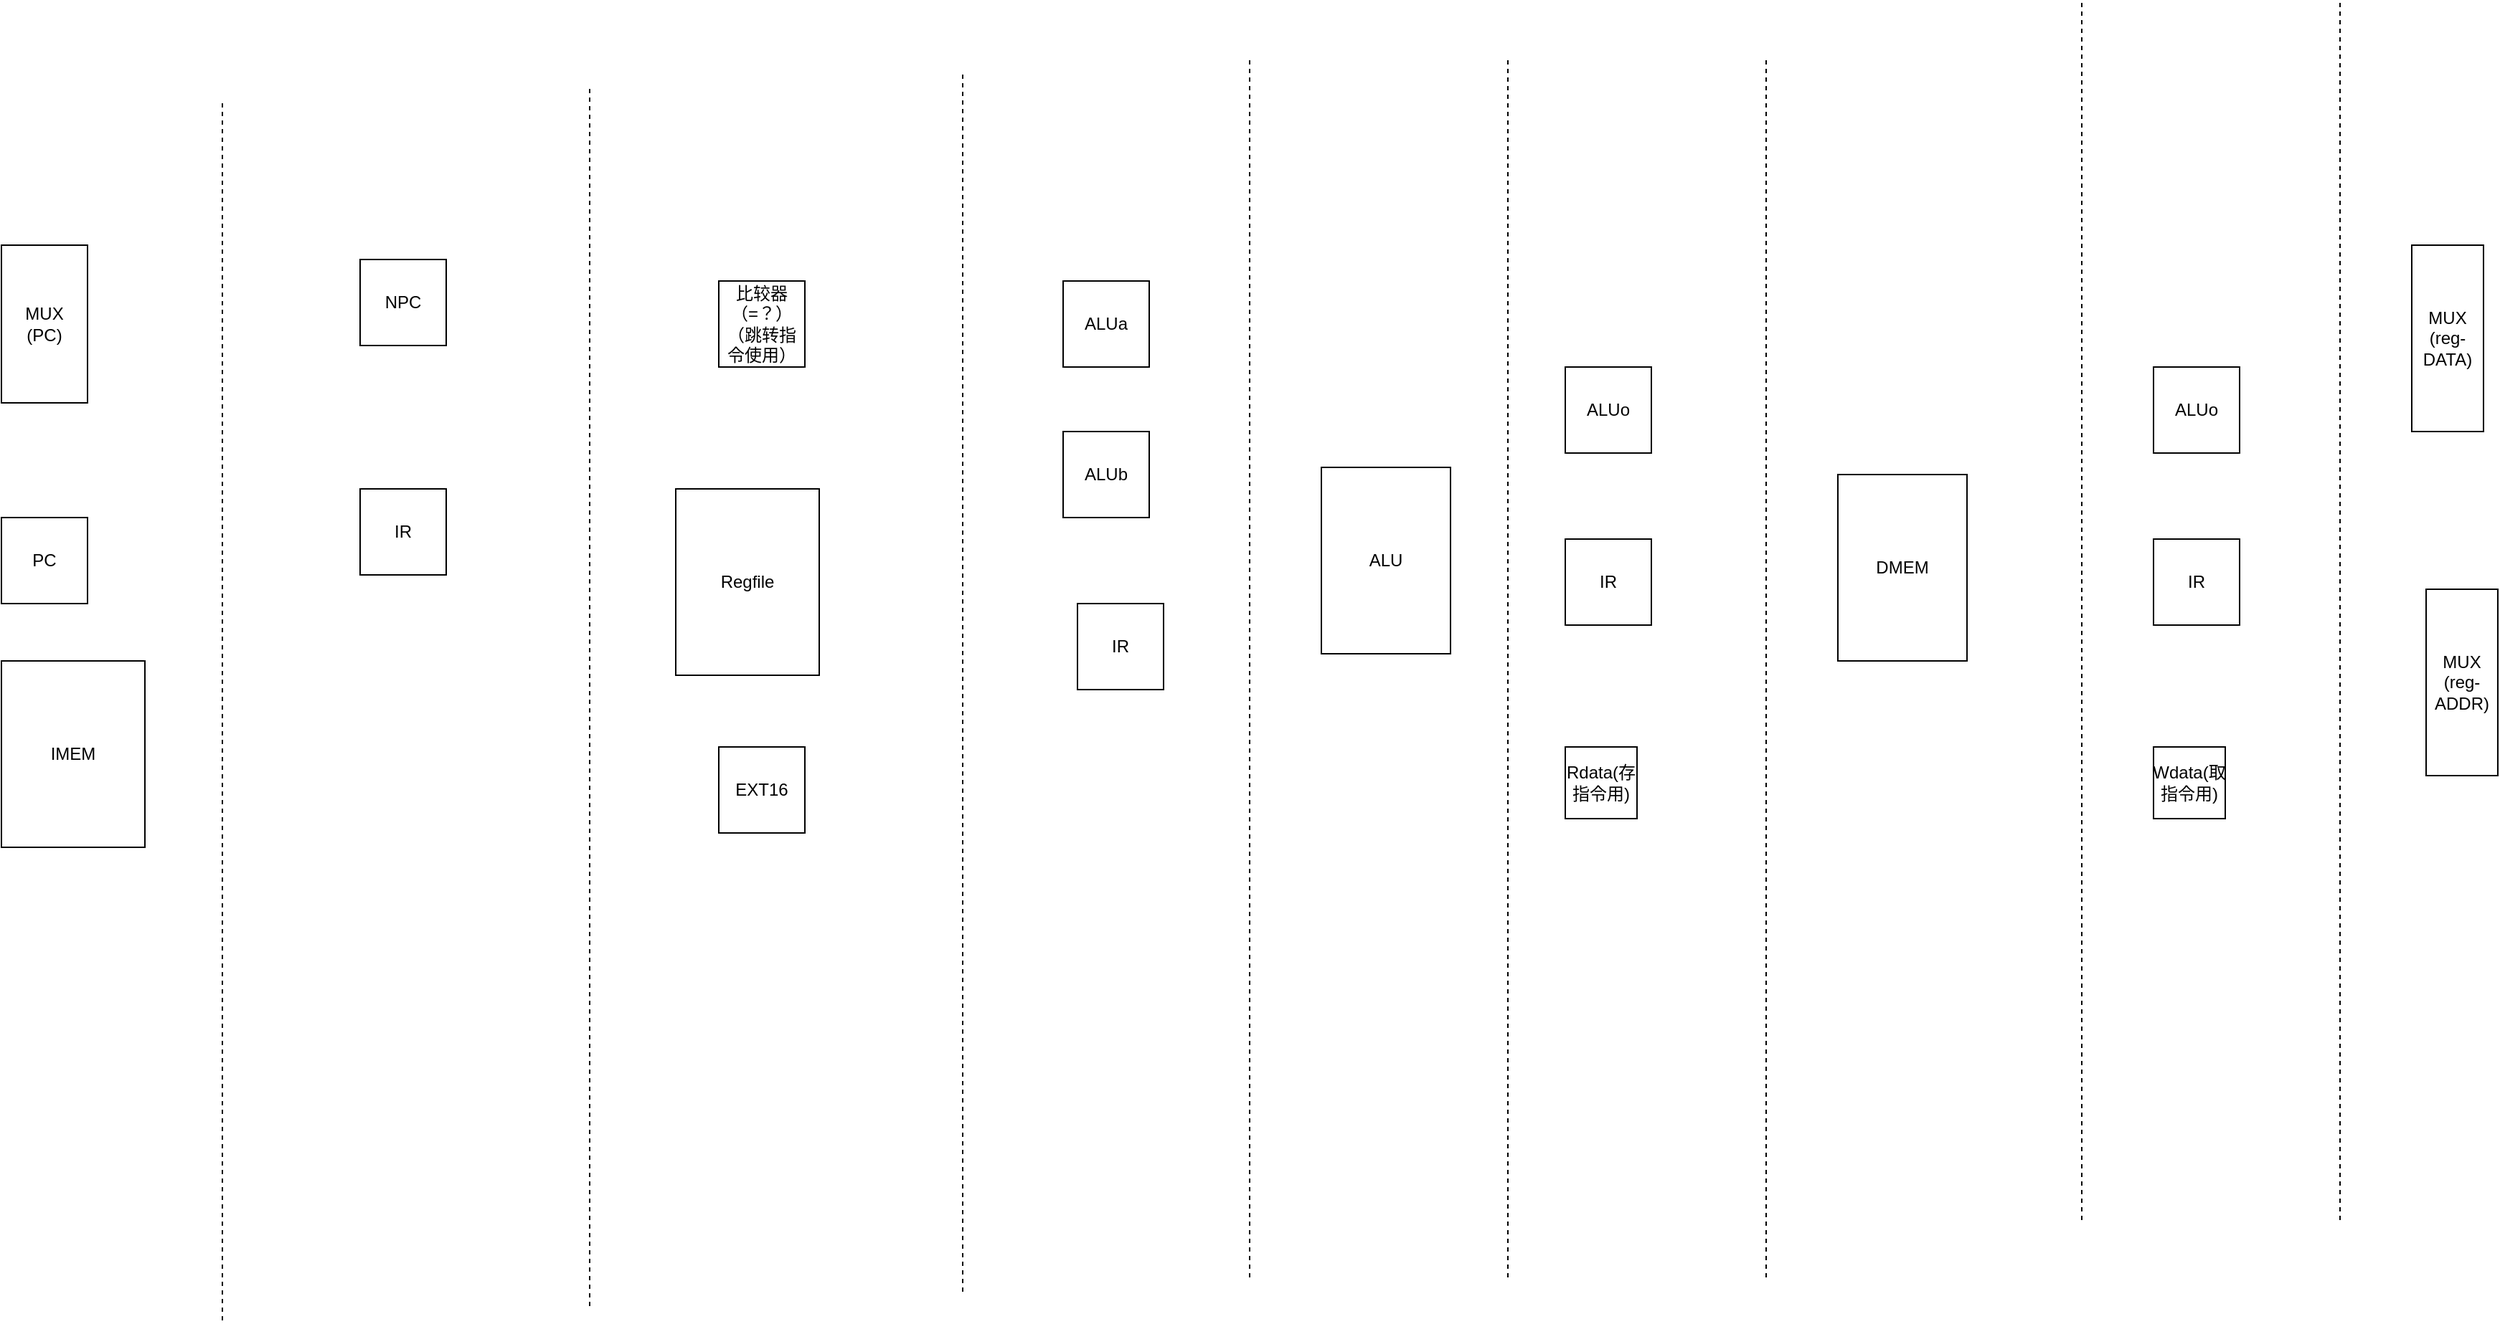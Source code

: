 <mxfile version="14.5.1" type="device" pages="2"><diagram id="C5RBs43oDa-KdzZeNtuy" name="流水段图"><mxGraphModel dx="1264" dy="1761" grid="1" gridSize="10" guides="1" tooltips="1" connect="1" arrows="1" fold="1" page="1" pageScale="1" pageWidth="827" pageHeight="1169" math="0" shadow="0"><root><mxCell id="WIyWlLk6GJQsqaUBKTNV-0"/><mxCell id="WIyWlLk6GJQsqaUBKTNV-1" parent="WIyWlLk6GJQsqaUBKTNV-0"/><mxCell id="Dif3UpsIlWO9bYWZq-Fu-0" value="MUX&lt;br&gt;(PC)" style="rounded=0;whiteSpace=wrap;html=1;" parent="WIyWlLk6GJQsqaUBKTNV-1" vertex="1"><mxGeometry x="210" y="140" width="60" height="110" as="geometry"/></mxCell><mxCell id="Dif3UpsIlWO9bYWZq-Fu-4" value="PC" style="rounded=0;whiteSpace=wrap;html=1;" parent="WIyWlLk6GJQsqaUBKTNV-1" vertex="1"><mxGeometry x="210" y="330" width="60" height="60" as="geometry"/></mxCell><mxCell id="Dif3UpsIlWO9bYWZq-Fu-5" value="IMEM" style="rounded=0;whiteSpace=wrap;html=1;" parent="WIyWlLk6GJQsqaUBKTNV-1" vertex="1"><mxGeometry x="210" y="430" width="100" height="130" as="geometry"/></mxCell><mxCell id="Dif3UpsIlWO9bYWZq-Fu-6" value="NPC" style="rounded=0;whiteSpace=wrap;html=1;" parent="WIyWlLk6GJQsqaUBKTNV-1" vertex="1"><mxGeometry x="460" y="150" width="60" height="60" as="geometry"/></mxCell><mxCell id="Dif3UpsIlWO9bYWZq-Fu-7" value="IR" style="rounded=0;whiteSpace=wrap;html=1;" parent="WIyWlLk6GJQsqaUBKTNV-1" vertex="1"><mxGeometry x="460" y="310" width="60" height="60" as="geometry"/></mxCell><mxCell id="Dif3UpsIlWO9bYWZq-Fu-8" value="" style="endArrow=none;dashed=1;html=1;" parent="WIyWlLk6GJQsqaUBKTNV-1" edge="1"><mxGeometry width="50" height="50" relative="1" as="geometry"><mxPoint x="364" y="890" as="sourcePoint"/><mxPoint x="364" y="40" as="targetPoint"/></mxGeometry></mxCell><mxCell id="Dif3UpsIlWO9bYWZq-Fu-9" value="" style="endArrow=none;dashed=1;html=1;" parent="WIyWlLk6GJQsqaUBKTNV-1" edge="1"><mxGeometry width="50" height="50" relative="1" as="geometry"><mxPoint x="620" y="880" as="sourcePoint"/><mxPoint x="620" y="30" as="targetPoint"/></mxGeometry></mxCell><mxCell id="Dif3UpsIlWO9bYWZq-Fu-10" value="Regfile" style="rounded=0;whiteSpace=wrap;html=1;" parent="WIyWlLk6GJQsqaUBKTNV-1" vertex="1"><mxGeometry x="680" y="310" width="100" height="130" as="geometry"/></mxCell><mxCell id="Dif3UpsIlWO9bYWZq-Fu-11" value="比较器（=？）&lt;br&gt;（跳转指令使用）" style="rounded=0;whiteSpace=wrap;html=1;" parent="WIyWlLk6GJQsqaUBKTNV-1" vertex="1"><mxGeometry x="710" y="165" width="60" height="60" as="geometry"/></mxCell><mxCell id="Dif3UpsIlWO9bYWZq-Fu-12" value="EXT16" style="rounded=0;whiteSpace=wrap;html=1;" parent="WIyWlLk6GJQsqaUBKTNV-1" vertex="1"><mxGeometry x="710" y="490" width="60" height="60" as="geometry"/></mxCell><mxCell id="Dif3UpsIlWO9bYWZq-Fu-13" value="" style="endArrow=none;dashed=1;html=1;" parent="WIyWlLk6GJQsqaUBKTNV-1" edge="1"><mxGeometry width="50" height="50" relative="1" as="geometry"><mxPoint x="880" y="870" as="sourcePoint"/><mxPoint x="880" y="20" as="targetPoint"/></mxGeometry></mxCell><mxCell id="Dif3UpsIlWO9bYWZq-Fu-14" value="ALUa" style="rounded=0;whiteSpace=wrap;html=1;" parent="WIyWlLk6GJQsqaUBKTNV-1" vertex="1"><mxGeometry x="950" y="165" width="60" height="60" as="geometry"/></mxCell><mxCell id="Dif3UpsIlWO9bYWZq-Fu-15" value="ALUb" style="rounded=0;whiteSpace=wrap;html=1;" parent="WIyWlLk6GJQsqaUBKTNV-1" vertex="1"><mxGeometry x="950" y="270" width="60" height="60" as="geometry"/></mxCell><mxCell id="Dif3UpsIlWO9bYWZq-Fu-16" value="IR" style="rounded=0;whiteSpace=wrap;html=1;" parent="WIyWlLk6GJQsqaUBKTNV-1" vertex="1"><mxGeometry x="960" y="390" width="60" height="60" as="geometry"/></mxCell><mxCell id="Dif3UpsIlWO9bYWZq-Fu-17" value="" style="endArrow=none;dashed=1;html=1;" parent="WIyWlLk6GJQsqaUBKTNV-1" edge="1"><mxGeometry width="50" height="50" relative="1" as="geometry"><mxPoint x="1080" y="860" as="sourcePoint"/><mxPoint x="1080" y="10" as="targetPoint"/></mxGeometry></mxCell><mxCell id="Dif3UpsIlWO9bYWZq-Fu-18" value="ALU" style="rounded=0;whiteSpace=wrap;html=1;" parent="WIyWlLk6GJQsqaUBKTNV-1" vertex="1"><mxGeometry x="1130" y="295" width="90" height="130" as="geometry"/></mxCell><mxCell id="Dif3UpsIlWO9bYWZq-Fu-19" value="" style="endArrow=none;dashed=1;html=1;" parent="WIyWlLk6GJQsqaUBKTNV-1" edge="1"><mxGeometry width="50" height="50" relative="1" as="geometry"><mxPoint x="1260" y="860" as="sourcePoint"/><mxPoint x="1260" y="10" as="targetPoint"/></mxGeometry></mxCell><mxCell id="Dif3UpsIlWO9bYWZq-Fu-20" value="ALUo" style="rounded=0;whiteSpace=wrap;html=1;" parent="WIyWlLk6GJQsqaUBKTNV-1" vertex="1"><mxGeometry x="1300" y="225" width="60" height="60" as="geometry"/></mxCell><mxCell id="Dif3UpsIlWO9bYWZq-Fu-21" value="IR" style="rounded=0;whiteSpace=wrap;html=1;" parent="WIyWlLk6GJQsqaUBKTNV-1" vertex="1"><mxGeometry x="1300" y="345" width="60" height="60" as="geometry"/></mxCell><mxCell id="Dif3UpsIlWO9bYWZq-Fu-22" value="" style="endArrow=none;dashed=1;html=1;" parent="WIyWlLk6GJQsqaUBKTNV-1" edge="1"><mxGeometry width="50" height="50" relative="1" as="geometry"><mxPoint x="1440" y="860" as="sourcePoint"/><mxPoint x="1440" y="10" as="targetPoint"/></mxGeometry></mxCell><mxCell id="Dif3UpsIlWO9bYWZq-Fu-23" value="Rdata(存指令用)" style="rounded=0;whiteSpace=wrap;html=1;" parent="WIyWlLk6GJQsqaUBKTNV-1" vertex="1"><mxGeometry x="1300" y="490" width="50" height="50" as="geometry"/></mxCell><mxCell id="Dif3UpsIlWO9bYWZq-Fu-24" value="DMEM" style="rounded=0;whiteSpace=wrap;html=1;" parent="WIyWlLk6GJQsqaUBKTNV-1" vertex="1"><mxGeometry x="1490" y="300" width="90" height="130" as="geometry"/></mxCell><mxCell id="Dif3UpsIlWO9bYWZq-Fu-25" value="" style="endArrow=none;dashed=1;html=1;" parent="WIyWlLk6GJQsqaUBKTNV-1" edge="1"><mxGeometry width="50" height="50" relative="1" as="geometry"><mxPoint x="1660" y="820" as="sourcePoint"/><mxPoint x="1660" y="-30" as="targetPoint"/></mxGeometry></mxCell><mxCell id="Dif3UpsIlWO9bYWZq-Fu-26" value="ALUo" style="rounded=0;whiteSpace=wrap;html=1;" parent="WIyWlLk6GJQsqaUBKTNV-1" vertex="1"><mxGeometry x="1710" y="225" width="60" height="60" as="geometry"/></mxCell><mxCell id="Dif3UpsIlWO9bYWZq-Fu-27" value="IR" style="rounded=0;whiteSpace=wrap;html=1;" parent="WIyWlLk6GJQsqaUBKTNV-1" vertex="1"><mxGeometry x="1710" y="345" width="60" height="60" as="geometry"/></mxCell><mxCell id="Dif3UpsIlWO9bYWZq-Fu-28" value="Wdata(取指令用)" style="rounded=0;whiteSpace=wrap;html=1;" parent="WIyWlLk6GJQsqaUBKTNV-1" vertex="1"><mxGeometry x="1710" y="490" width="50" height="50" as="geometry"/></mxCell><mxCell id="Dif3UpsIlWO9bYWZq-Fu-29" value="" style="endArrow=none;dashed=1;html=1;" parent="WIyWlLk6GJQsqaUBKTNV-1" edge="1"><mxGeometry width="50" height="50" relative="1" as="geometry"><mxPoint x="1840" y="820" as="sourcePoint"/><mxPoint x="1840" y="-30" as="targetPoint"/></mxGeometry></mxCell><mxCell id="Dif3UpsIlWO9bYWZq-Fu-30" value="MUX&lt;br&gt;(reg-DATA)" style="rounded=0;whiteSpace=wrap;html=1;" parent="WIyWlLk6GJQsqaUBKTNV-1" vertex="1"><mxGeometry x="1890" y="140" width="50" height="130" as="geometry"/></mxCell><mxCell id="Dif3UpsIlWO9bYWZq-Fu-31" value="MUX&lt;br&gt;(reg-ADDR)" style="rounded=0;whiteSpace=wrap;html=1;" parent="WIyWlLk6GJQsqaUBKTNV-1" vertex="1"><mxGeometry x="1900" y="380" width="50" height="130" as="geometry"/></mxCell></root></mxGraphModel></diagram><diagram id="baaXTG2ks2KUIB8sewgk" name="31条流水线cpu结构图"><mxGraphModel dx="1680" dy="1662" grid="1" gridSize="10" guides="1" tooltips="1" connect="1" arrows="1" fold="1" page="1" pageScale="1" pageWidth="827" pageHeight="1169" math="0" shadow="0"><root><mxCell id="AWrAXK62bkyd-3qUgF3i-0"/><mxCell id="AWrAXK62bkyd-3qUgF3i-1" parent="AWrAXK62bkyd-3qUgF3i-0"/><mxCell id="P7M6Wep93jc6Z6akk4_b-7" style="edgeStyle=orthogonalEdgeStyle;rounded=0;orthogonalLoop=1;jettySize=auto;html=1;exitX=1;exitY=0.5;exitDx=0;exitDy=0;entryX=0;entryY=0.5;entryDx=0;entryDy=0;" parent="AWrAXK62bkyd-3qUgF3i-1" source="dt8OHVTlDd_u-P2KT8Kp-4" target="dt8OHVTlDd_u-P2KT8Kp-10" edge="1"><mxGeometry relative="1" as="geometry"/></mxCell><mxCell id="P7M6Wep93jc6Z6akk4_b-52" style="edgeStyle=orthogonalEdgeStyle;rounded=0;orthogonalLoop=1;jettySize=auto;html=1;exitX=1;exitY=0.5;exitDx=0;exitDy=0;entryX=0;entryY=0.5;entryDx=0;entryDy=0;" parent="AWrAXK62bkyd-3qUgF3i-1" source="dt8OHVTlDd_u-P2KT8Kp-4" target="dt8OHVTlDd_u-P2KT8Kp-32" edge="1"><mxGeometry relative="1" as="geometry"/></mxCell><mxCell id="dt8OHVTlDd_u-P2KT8Kp-4" value="PC" style="rounded=0;whiteSpace=wrap;html=1;" parent="AWrAXK62bkyd-3qUgF3i-1" vertex="1"><mxGeometry x="-60" y="180" width="60" height="120" as="geometry"/></mxCell><mxCell id="P7M6Wep93jc6Z6akk4_b-8" style="edgeStyle=orthogonalEdgeStyle;rounded=0;orthogonalLoop=1;jettySize=auto;html=1;exitX=1;exitY=0.5;exitDx=0;exitDy=0;entryX=0;entryY=0.5;entryDx=0;entryDy=0;" parent="AWrAXK62bkyd-3qUgF3i-1" source="dt8OHVTlDd_u-P2KT8Kp-10" target="ZXIBt6wqoybPhclD8I9G-0" edge="1"><mxGeometry relative="1" as="geometry"/></mxCell><mxCell id="dt8OHVTlDd_u-P2KT8Kp-10" value="&amp;nbsp; &amp;nbsp; &amp;nbsp; &amp;nbsp; &amp;nbsp; &amp;nbsp; &amp;nbsp; &amp;nbsp; &amp;nbsp;0&lt;br&gt;&lt;br&gt;&lt;br&gt;IMEM&lt;br&gt;&lt;br&gt;&lt;br&gt;&amp;nbsp; &amp;nbsp; &amp;nbsp; &amp;nbsp; &amp;nbsp; &amp;nbsp; &amp;nbsp; &amp;nbsp; &amp;nbsp; 31" style="rounded=0;whiteSpace=wrap;html=1;" parent="AWrAXK62bkyd-3qUgF3i-1" vertex="1"><mxGeometry x="-80" y="410" width="80" height="120" as="geometry"/></mxCell><mxCell id="P7M6Wep93jc6Z6akk4_b-25" style="edgeStyle=orthogonalEdgeStyle;rounded=0;orthogonalLoop=1;jettySize=auto;html=1;exitX=1;exitY=0.5;exitDx=0;exitDy=0;entryX=0;entryY=0.5;entryDx=0;entryDy=0;" parent="AWrAXK62bkyd-3qUgF3i-1" source="dt8OHVTlDd_u-P2KT8Kp-20" target="ZXIBt6wqoybPhclD8I9G-4" edge="1"><mxGeometry relative="1" as="geometry"/></mxCell><mxCell id="dt8OHVTlDd_u-P2KT8Kp-20" value="A&amp;nbsp; &amp;nbsp; &amp;nbsp; &amp;nbsp; &amp;nbsp;&amp;nbsp;&lt;br&gt;&lt;br&gt;ALU&lt;br&gt;&lt;br&gt;B&amp;nbsp; &amp;nbsp; &amp;nbsp; &amp;nbsp; &amp;nbsp;&amp;nbsp;" style="rounded=0;whiteSpace=wrap;html=1;" parent="AWrAXK62bkyd-3qUgF3i-1" vertex="1"><mxGeometry x="720" y="150" width="60" height="120" as="geometry"/></mxCell><mxCell id="dt8OHVTlDd_u-P2KT8Kp-21" value="" style="endArrow=classic;html=1;entryX=0.5;entryY=1;entryDx=0;entryDy=0;" parent="AWrAXK62bkyd-3qUgF3i-1" target="dt8OHVTlDd_u-P2KT8Kp-20" edge="1"><mxGeometry width="50" height="50" relative="1" as="geometry"><mxPoint x="750" y="310" as="sourcePoint"/><mxPoint x="770" y="310" as="targetPoint"/></mxGeometry></mxCell><mxCell id="dt8OHVTlDd_u-P2KT8Kp-22" value="ALUC[3~0]" style="text;html=1;strokeColor=none;fillColor=none;align=center;verticalAlign=middle;whiteSpace=wrap;rounded=0;" parent="AWrAXK62bkyd-3qUgF3i-1" vertex="1"><mxGeometry x="730" y="310" width="40" height="20" as="geometry"/></mxCell><mxCell id="P7M6Wep93jc6Z6akk4_b-53" style="edgeStyle=orthogonalEdgeStyle;rounded=0;orthogonalLoop=1;jettySize=auto;html=1;exitX=1;exitY=0.5;exitDx=0;exitDy=0;entryX=0;entryY=0.25;entryDx=0;entryDy=0;" parent="AWrAXK62bkyd-3qUgF3i-1" source="dt8OHVTlDd_u-P2KT8Kp-32" target="dt8OHVTlDd_u-P2KT8Kp-114" edge="1"><mxGeometry relative="1" as="geometry"><Array as="points"><mxPoint x="100" y="145"/><mxPoint x="100" y="100"/><mxPoint x="-200" y="100"/><mxPoint x="-200" y="220"/></Array></mxGeometry></mxCell><mxCell id="P7M6Wep93jc6Z6akk4_b-63" style="edgeStyle=orthogonalEdgeStyle;rounded=0;orthogonalLoop=1;jettySize=auto;html=1;exitX=1;exitY=0.5;exitDx=0;exitDy=0;entryX=0;entryY=0.75;entryDx=0;entryDy=0;" parent="AWrAXK62bkyd-3qUgF3i-1" source="dt8OHVTlDd_u-P2KT8Kp-32" target="P7M6Wep93jc6Z6akk4_b-62" edge="1"><mxGeometry relative="1" as="geometry"><Array as="points"><mxPoint x="110" y="145"/><mxPoint x="110" y="260"/><mxPoint x="70" y="260"/><mxPoint x="70" y="807"/></Array></mxGeometry></mxCell><mxCell id="P7M6Wep93jc6Z6akk4_b-71" style="edgeStyle=orthogonalEdgeStyle;rounded=0;orthogonalLoop=1;jettySize=auto;html=1;exitX=1;exitY=0.5;exitDx=0;exitDy=0;entryX=0;entryY=0.75;entryDx=0;entryDy=0;" parent="AWrAXK62bkyd-3qUgF3i-1" source="dt8OHVTlDd_u-P2KT8Kp-32" target="P7M6Wep93jc6Z6akk4_b-14" edge="1"><mxGeometry relative="1" as="geometry"><Array as="points"><mxPoint x="110" y="145"/><mxPoint x="110" y="50"/><mxPoint x="470" y="50"/><mxPoint x="470" y="160"/></Array></mxGeometry></mxCell><mxCell id="dt8OHVTlDd_u-P2KT8Kp-32" value="NPC" style="rounded=0;whiteSpace=wrap;html=1;" parent="AWrAXK62bkyd-3qUgF3i-1" vertex="1"><mxGeometry x="40" y="120" width="50" height="50" as="geometry"/></mxCell><mxCell id="P7M6Wep93jc6Z6akk4_b-54" style="edgeStyle=orthogonalEdgeStyle;rounded=0;orthogonalLoop=1;jettySize=auto;html=1;exitX=0;exitY=0.5;exitDx=0;exitDy=0;entryX=0;entryY=0.75;entryDx=0;entryDy=0;" parent="AWrAXK62bkyd-3qUgF3i-1" source="dt8OHVTlDd_u-P2KT8Kp-34" target="dt8OHVTlDd_u-P2KT8Kp-114" edge="1"><mxGeometry relative="1" as="geometry"><Array as="points"><mxPoint x="-250" y="-190"/><mxPoint x="-250" y="260"/></Array></mxGeometry></mxCell><mxCell id="dt8OHVTlDd_u-P2KT8Kp-34" value="||" style="rounded=0;whiteSpace=wrap;html=1;" parent="AWrAXK62bkyd-3qUgF3i-1" vertex="1"><mxGeometry x="294" y="-230" width="40" height="80" as="geometry"/></mxCell><mxCell id="P7M6Wep93jc6Z6akk4_b-55" style="edgeStyle=orthogonalEdgeStyle;rounded=0;orthogonalLoop=1;jettySize=auto;html=1;exitX=1;exitY=0.5;exitDx=0;exitDy=0;entryX=0;entryY=0.25;entryDx=0;entryDy=0;" parent="AWrAXK62bkyd-3qUgF3i-1" source="dt8OHVTlDd_u-P2KT8Kp-51" target="P7M6Wep93jc6Z6akk4_b-14" edge="1"><mxGeometry relative="1" as="geometry"/></mxCell><mxCell id="dt8OHVTlDd_u-P2KT8Kp-51" value="EXT5" style="rounded=0;whiteSpace=wrap;html=1;" parent="AWrAXK62bkyd-3qUgF3i-1" vertex="1"><mxGeometry x="300" y="-380" width="50" height="80" as="geometry"/></mxCell><mxCell id="P7M6Wep93jc6Z6akk4_b-32" style="edgeStyle=orthogonalEdgeStyle;rounded=0;orthogonalLoop=1;jettySize=auto;html=1;exitX=1;exitY=0.25;exitDx=0;exitDy=0;entryX=0;entryY=0.5;entryDx=0;entryDy=0;" parent="AWrAXK62bkyd-3qUgF3i-1" source="dt8OHVTlDd_u-P2KT8Kp-53" target="z-H3rvqV98jnxdJUIzDL-1" edge="1"><mxGeometry relative="1" as="geometry"/></mxCell><mxCell id="dt8OHVTlDd_u-P2KT8Kp-53" value="iData&amp;nbsp; &amp;nbsp; oData&amp;nbsp; &amp;nbsp; &amp;nbsp;&lt;br&gt;&lt;br&gt;Address&amp;nbsp; &amp;nbsp; &amp;nbsp;&lt;br&gt;&lt;br&gt;&lt;br&gt;DMEM" style="rounded=0;whiteSpace=wrap;html=1;" parent="AWrAXK62bkyd-3qUgF3i-1" vertex="1"><mxGeometry x="1195" y="60" width="80" height="120" as="geometry"/></mxCell><mxCell id="dt8OHVTlDd_u-P2KT8Kp-54" style="edgeStyle=orthogonalEdgeStyle;rounded=0;orthogonalLoop=1;jettySize=auto;html=1;exitX=0.5;exitY=0;exitDx=0;exitDy=0;entryX=0.5;entryY=1;entryDx=0;entryDy=0;" parent="AWrAXK62bkyd-3qUgF3i-1" source="dt8OHVTlDd_u-P2KT8Kp-55" target="dt8OHVTlDd_u-P2KT8Kp-4" edge="1"><mxGeometry relative="1" as="geometry"/></mxCell><mxCell id="dt8OHVTlDd_u-P2KT8Kp-55" value="PC_CLK" style="text;html=1;strokeColor=none;fillColor=none;align=center;verticalAlign=middle;whiteSpace=wrap;rounded=0;" parent="AWrAXK62bkyd-3qUgF3i-1" vertex="1"><mxGeometry x="-50" y="320" width="40" height="20" as="geometry"/></mxCell><mxCell id="dt8OHVTlDd_u-P2KT8Kp-56" style="edgeStyle=orthogonalEdgeStyle;rounded=0;orthogonalLoop=1;jettySize=auto;html=1;exitX=0.5;exitY=0;exitDx=0;exitDy=0;entryX=0.5;entryY=1;entryDx=0;entryDy=0;" parent="AWrAXK62bkyd-3qUgF3i-1" source="dt8OHVTlDd_u-P2KT8Kp-57" target="dt8OHVTlDd_u-P2KT8Kp-10" edge="1"><mxGeometry relative="1" as="geometry"/></mxCell><mxCell id="dt8OHVTlDd_u-P2KT8Kp-57" value="IM_R" style="text;html=1;strokeColor=none;fillColor=none;align=center;verticalAlign=middle;whiteSpace=wrap;rounded=0;" parent="AWrAXK62bkyd-3qUgF3i-1" vertex="1"><mxGeometry x="-60" y="550" width="40" height="20" as="geometry"/></mxCell><mxCell id="Dbh4c8_v6FT9ZQ97__Gz-8" style="edgeStyle=orthogonalEdgeStyle;rounded=0;orthogonalLoop=1;jettySize=auto;html=1;exitX=0.5;exitY=0;exitDx=0;exitDy=0;entryX=1;entryY=0.75;entryDx=0;entryDy=0;" edge="1" parent="AWrAXK62bkyd-3qUgF3i-1" source="dt8OHVTlDd_u-P2KT8Kp-58" target="dt8OHVTlDd_u-P2KT8Kp-34"><mxGeometry relative="1" as="geometry"/></mxCell><mxCell id="dt8OHVTlDd_u-P2KT8Kp-58" value="PC31~28" style="text;html=1;strokeColor=none;fillColor=none;align=center;verticalAlign=middle;whiteSpace=wrap;rounded=0;" parent="AWrAXK62bkyd-3qUgF3i-1" vertex="1"><mxGeometry x="360" y="-150" width="40" height="20" as="geometry"/></mxCell><mxCell id="Dbh4c8_v6FT9ZQ97__Gz-7" style="edgeStyle=orthogonalEdgeStyle;rounded=0;orthogonalLoop=1;jettySize=auto;html=1;exitX=0.5;exitY=1;exitDx=0;exitDy=0;entryX=1;entryY=0.25;entryDx=0;entryDy=0;" edge="1" parent="AWrAXK62bkyd-3qUgF3i-1" source="dt8OHVTlDd_u-P2KT8Kp-59" target="dt8OHVTlDd_u-P2KT8Kp-34"><mxGeometry relative="1" as="geometry"/></mxCell><mxCell id="dt8OHVTlDd_u-P2KT8Kp-59" value="IMEM25~0||O2" style="text;html=1;strokeColor=none;fillColor=none;align=center;verticalAlign=middle;whiteSpace=wrap;rounded=0;" parent="AWrAXK62bkyd-3qUgF3i-1" vertex="1"><mxGeometry x="360" y="-250" width="40" height="20" as="geometry"/></mxCell><mxCell id="dt8OHVTlDd_u-P2KT8Kp-65" style="edgeStyle=orthogonalEdgeStyle;rounded=0;orthogonalLoop=1;jettySize=auto;html=1;exitX=0.5;exitY=0;exitDx=0;exitDy=0;entryX=0.25;entryY=1;entryDx=0;entryDy=0;" parent="AWrAXK62bkyd-3qUgF3i-1" source="dt8OHVTlDd_u-P2KT8Kp-66" target="dt8OHVTlDd_u-P2KT8Kp-53" edge="1"><mxGeometry relative="1" as="geometry"/></mxCell><mxCell id="dt8OHVTlDd_u-P2KT8Kp-66" value="CS" style="text;html=1;strokeColor=none;fillColor=none;align=center;verticalAlign=middle;whiteSpace=wrap;rounded=0;" parent="AWrAXK62bkyd-3qUgF3i-1" vertex="1"><mxGeometry x="1175" y="200" width="40" height="20" as="geometry"/></mxCell><mxCell id="dt8OHVTlDd_u-P2KT8Kp-67" style="edgeStyle=orthogonalEdgeStyle;rounded=0;orthogonalLoop=1;jettySize=auto;html=1;exitX=0.5;exitY=0;exitDx=0;exitDy=0;entryX=0.5;entryY=1;entryDx=0;entryDy=0;" parent="AWrAXK62bkyd-3qUgF3i-1" source="dt8OHVTlDd_u-P2KT8Kp-68" target="dt8OHVTlDd_u-P2KT8Kp-53" edge="1"><mxGeometry relative="1" as="geometry"/></mxCell><mxCell id="dt8OHVTlDd_u-P2KT8Kp-68" value="DM_W" style="text;html=1;strokeColor=none;fillColor=none;align=center;verticalAlign=middle;whiteSpace=wrap;rounded=0;" parent="AWrAXK62bkyd-3qUgF3i-1" vertex="1"><mxGeometry x="1215" y="200" width="40" height="20" as="geometry"/></mxCell><mxCell id="dt8OHVTlDd_u-P2KT8Kp-69" style="edgeStyle=orthogonalEdgeStyle;rounded=0;orthogonalLoop=1;jettySize=auto;html=1;exitX=0.5;exitY=0;exitDx=0;exitDy=0;entryX=0.75;entryY=1;entryDx=0;entryDy=0;" parent="AWrAXK62bkyd-3qUgF3i-1" source="dt8OHVTlDd_u-P2KT8Kp-70" target="dt8OHVTlDd_u-P2KT8Kp-53" edge="1"><mxGeometry relative="1" as="geometry"/></mxCell><mxCell id="dt8OHVTlDd_u-P2KT8Kp-70" value="DM_R" style="text;html=1;strokeColor=none;fillColor=none;align=center;verticalAlign=middle;whiteSpace=wrap;rounded=0;" parent="AWrAXK62bkyd-3qUgF3i-1" vertex="1"><mxGeometry x="1255" y="200" width="40" height="20" as="geometry"/></mxCell><mxCell id="dt8OHVTlDd_u-P2KT8Kp-72" style="edgeStyle=none;rounded=0;orthogonalLoop=1;jettySize=auto;html=1;exitX=1;exitY=0.5;exitDx=0;exitDy=0;" parent="AWrAXK62bkyd-3qUgF3i-1" source="dt8OHVTlDd_u-P2KT8Kp-73" edge="1"><mxGeometry relative="1" as="geometry"><mxPoint x="820" y="230" as="targetPoint"/></mxGeometry></mxCell><mxCell id="dt8OHVTlDd_u-P2KT8Kp-73" value="Z" style="text;html=1;strokeColor=none;fillColor=none;align=center;verticalAlign=middle;whiteSpace=wrap;rounded=0;" parent="AWrAXK62bkyd-3qUgF3i-1" vertex="1"><mxGeometry x="760" y="220" width="20" height="20" as="geometry"/></mxCell><mxCell id="dt8OHVTlDd_u-P2KT8Kp-74" style="edgeStyle=none;rounded=0;orthogonalLoop=1;jettySize=auto;html=1;exitX=1;exitY=0.5;exitDx=0;exitDy=0;" parent="AWrAXK62bkyd-3qUgF3i-1" source="dt8OHVTlDd_u-P2KT8Kp-75" edge="1"><mxGeometry relative="1" as="geometry"><mxPoint x="820" y="240" as="targetPoint"/></mxGeometry></mxCell><mxCell id="dt8OHVTlDd_u-P2KT8Kp-75" value="C" style="text;html=1;strokeColor=none;fillColor=none;align=center;verticalAlign=middle;whiteSpace=wrap;rounded=0;" parent="AWrAXK62bkyd-3qUgF3i-1" vertex="1"><mxGeometry x="760" y="230" width="20" height="20" as="geometry"/></mxCell><mxCell id="dt8OHVTlDd_u-P2KT8Kp-76" style="edgeStyle=none;rounded=0;orthogonalLoop=1;jettySize=auto;html=1;exitX=1;exitY=0.5;exitDx=0;exitDy=0;" parent="AWrAXK62bkyd-3qUgF3i-1" source="dt8OHVTlDd_u-P2KT8Kp-77" edge="1"><mxGeometry relative="1" as="geometry"><mxPoint x="820" y="250" as="targetPoint"/></mxGeometry></mxCell><mxCell id="dt8OHVTlDd_u-P2KT8Kp-77" value="N" style="text;html=1;strokeColor=none;fillColor=none;align=center;verticalAlign=middle;whiteSpace=wrap;rounded=0;" parent="AWrAXK62bkyd-3qUgF3i-1" vertex="1"><mxGeometry x="760" y="240" width="20" height="20" as="geometry"/></mxCell><mxCell id="dt8OHVTlDd_u-P2KT8Kp-78" style="edgeStyle=none;rounded=0;orthogonalLoop=1;jettySize=auto;html=1;exitX=1;exitY=0.5;exitDx=0;exitDy=0;" parent="AWrAXK62bkyd-3qUgF3i-1" source="dt8OHVTlDd_u-P2KT8Kp-79" edge="1"><mxGeometry relative="1" as="geometry"><mxPoint x="820" y="260" as="targetPoint"/></mxGeometry></mxCell><mxCell id="dt8OHVTlDd_u-P2KT8Kp-79" value="O" style="text;html=1;strokeColor=none;fillColor=none;align=center;verticalAlign=middle;whiteSpace=wrap;rounded=0;" parent="AWrAXK62bkyd-3qUgF3i-1" vertex="1"><mxGeometry x="760" y="250" width="20" height="20" as="geometry"/></mxCell><mxCell id="dt8OHVTlDd_u-P2KT8Kp-101" value="32b" style="text;html=1;strokeColor=none;fillColor=none;align=center;verticalAlign=middle;whiteSpace=wrap;rounded=0;" parent="AWrAXK62bkyd-3qUgF3i-1" vertex="1"><mxGeometry x="345" y="-360" width="40" height="20" as="geometry"/></mxCell><mxCell id="P7M6Wep93jc6Z6akk4_b-6" style="edgeStyle=orthogonalEdgeStyle;rounded=0;orthogonalLoop=1;jettySize=auto;html=1;exitX=1;exitY=0.5;exitDx=0;exitDy=0;entryX=0;entryY=0.5;entryDx=0;entryDy=0;" parent="AWrAXK62bkyd-3qUgF3i-1" source="dt8OHVTlDd_u-P2KT8Kp-114" target="dt8OHVTlDd_u-P2KT8Kp-4" edge="1"><mxGeometry relative="1" as="geometry"/></mxCell><mxCell id="dt8OHVTlDd_u-P2KT8Kp-114" value="MUX&lt;br&gt;(PC)" style="rounded=0;whiteSpace=wrap;html=1;" parent="AWrAXK62bkyd-3qUgF3i-1" vertex="1"><mxGeometry x="-180" y="200" width="40" height="80" as="geometry"/></mxCell><mxCell id="P7M6Wep93jc6Z6akk4_b-37" style="edgeStyle=orthogonalEdgeStyle;rounded=0;orthogonalLoop=1;jettySize=auto;html=1;exitX=1;exitY=0.5;exitDx=0;exitDy=0;entryX=0;entryY=0.5;entryDx=0;entryDy=0;" parent="AWrAXK62bkyd-3qUgF3i-1" source="dt8OHVTlDd_u-P2KT8Kp-115" target="z-H3rvqV98jnxdJUIzDL-8" edge="1"><mxGeometry relative="1" as="geometry"><Array as="points"><mxPoint x="1850" y="395"/><mxPoint x="1850" y="-90"/><mxPoint x="240" y="-90"/><mxPoint x="240" y="180"/></Array></mxGeometry></mxCell><mxCell id="dt8OHVTlDd_u-P2KT8Kp-115" value="MUX&lt;br&gt;(rdc)" style="rounded=0;whiteSpace=wrap;html=1;" parent="AWrAXK62bkyd-3qUgF3i-1" vertex="1"><mxGeometry x="1730" y="355" width="40" height="80" as="geometry"/></mxCell><mxCell id="P7M6Wep93jc6Z6akk4_b-36" style="edgeStyle=orthogonalEdgeStyle;rounded=0;orthogonalLoop=1;jettySize=auto;html=1;exitX=1;exitY=0.5;exitDx=0;exitDy=0;entryX=0;entryY=0.25;entryDx=0;entryDy=0;" parent="AWrAXK62bkyd-3qUgF3i-1" source="dt8OHVTlDd_u-P2KT8Kp-116" target="z-H3rvqV98jnxdJUIzDL-8" edge="1"><mxGeometry relative="1" as="geometry"><Array as="points"><mxPoint x="1820" y="140"/><mxPoint x="1820" y="-50"/><mxPoint x="250" y="-50"/><mxPoint x="250" y="150"/></Array></mxGeometry></mxCell><mxCell id="dt8OHVTlDd_u-P2KT8Kp-116" value="MUX&lt;br&gt;(rd)" style="rounded=0;whiteSpace=wrap;html=1;" parent="AWrAXK62bkyd-3qUgF3i-1" vertex="1"><mxGeometry x="1760" y="100" width="40" height="80" as="geometry"/></mxCell><mxCell id="P7M6Wep93jc6Z6akk4_b-9" style="edgeStyle=orthogonalEdgeStyle;rounded=0;orthogonalLoop=1;jettySize=auto;html=1;exitX=1;exitY=0.5;exitDx=0;exitDy=0;" parent="AWrAXK62bkyd-3qUgF3i-1" source="ZXIBt6wqoybPhclD8I9G-0" target="z-H3rvqV98jnxdJUIzDL-13" edge="1"><mxGeometry relative="1" as="geometry"/></mxCell><mxCell id="P7M6Wep93jc6Z6akk4_b-10" style="edgeStyle=orthogonalEdgeStyle;rounded=0;orthogonalLoop=1;jettySize=auto;html=1;exitX=1;exitY=0.5;exitDx=0;exitDy=0;entryX=0;entryY=0.5;entryDx=0;entryDy=0;" parent="AWrAXK62bkyd-3qUgF3i-1" source="ZXIBt6wqoybPhclD8I9G-0" target="z-H3rvqV98jnxdJUIzDL-20" edge="1"><mxGeometry relative="1" as="geometry"/></mxCell><mxCell id="P7M6Wep93jc6Z6akk4_b-11" style="edgeStyle=orthogonalEdgeStyle;rounded=0;orthogonalLoop=1;jettySize=auto;html=1;exitX=1;exitY=0.5;exitDx=0;exitDy=0;entryX=0;entryY=0.5;entryDx=0;entryDy=0;" parent="AWrAXK62bkyd-3qUgF3i-1" source="ZXIBt6wqoybPhclD8I9G-0" target="z-H3rvqV98jnxdJUIzDL-14" edge="1"><mxGeometry relative="1" as="geometry"/></mxCell><mxCell id="P7M6Wep93jc6Z6akk4_b-22" style="edgeStyle=orthogonalEdgeStyle;rounded=0;orthogonalLoop=1;jettySize=auto;html=1;exitX=1;exitY=0.5;exitDx=0;exitDy=0;entryX=0;entryY=0.5;entryDx=0;entryDy=0;" parent="AWrAXK62bkyd-3qUgF3i-1" source="ZXIBt6wqoybPhclD8I9G-0" target="ZXIBt6wqoybPhclD8I9G-1" edge="1"><mxGeometry relative="1" as="geometry"/></mxCell><mxCell id="P7M6Wep93jc6Z6akk4_b-39" style="edgeStyle=orthogonalEdgeStyle;rounded=0;orthogonalLoop=1;jettySize=auto;html=1;exitX=1;exitY=0.5;exitDx=0;exitDy=0;entryX=0;entryY=0.75;entryDx=0;entryDy=0;" parent="AWrAXK62bkyd-3qUgF3i-1" source="ZXIBt6wqoybPhclD8I9G-0" target="z-H3rvqV98jnxdJUIzDL-8" edge="1"><mxGeometry relative="1" as="geometry"><Array as="points"><mxPoint x="170" y="470"/><mxPoint x="170" y="210"/></Array></mxGeometry></mxCell><mxCell id="P7M6Wep93jc6Z6akk4_b-40" style="edgeStyle=orthogonalEdgeStyle;rounded=0;orthogonalLoop=1;jettySize=auto;html=1;exitX=1;exitY=0.5;exitDx=0;exitDy=0;entryX=0;entryY=0.75;entryDx=0;entryDy=0;" parent="AWrAXK62bkyd-3qUgF3i-1" source="ZXIBt6wqoybPhclD8I9G-0" target="z-H3rvqV98jnxdJUIzDL-8" edge="1"><mxGeometry relative="1" as="geometry"><Array as="points"><mxPoint x="180" y="470"/><mxPoint x="180" y="230"/><mxPoint x="290" y="230"/></Array></mxGeometry></mxCell><mxCell id="P7M6Wep93jc6Z6akk4_b-56" style="edgeStyle=orthogonalEdgeStyle;rounded=0;orthogonalLoop=1;jettySize=auto;html=1;exitX=1;exitY=0.5;exitDx=0;exitDy=0;entryX=0;entryY=0.5;entryDx=0;entryDy=0;" parent="AWrAXK62bkyd-3qUgF3i-1" source="ZXIBt6wqoybPhclD8I9G-0" target="dt8OHVTlDd_u-P2KT8Kp-51" edge="1"><mxGeometry relative="1" as="geometry"><Array as="points"><mxPoint x="160" y="470"/><mxPoint x="160" y="-340"/></Array></mxGeometry></mxCell><mxCell id="ZXIBt6wqoybPhclD8I9G-0" value="IR1" style="rounded=0;whiteSpace=wrap;html=1;" parent="AWrAXK62bkyd-3qUgF3i-1" vertex="1"><mxGeometry x="100" y="445" width="50" height="50" as="geometry"/></mxCell><mxCell id="P7M6Wep93jc6Z6akk4_b-23" style="edgeStyle=orthogonalEdgeStyle;rounded=0;orthogonalLoop=1;jettySize=auto;html=1;exitX=1;exitY=0.5;exitDx=0;exitDy=0;entryX=0;entryY=0.5;entryDx=0;entryDy=0;" parent="AWrAXK62bkyd-3qUgF3i-1" source="ZXIBt6wqoybPhclD8I9G-1" target="ZXIBt6wqoybPhclD8I9G-2" edge="1"><mxGeometry relative="1" as="geometry"/></mxCell><mxCell id="ZXIBt6wqoybPhclD8I9G-1" value="IR2" style="rounded=0;whiteSpace=wrap;html=1;" parent="AWrAXK62bkyd-3qUgF3i-1" vertex="1"><mxGeometry x="620" y="445" width="50" height="50" as="geometry"/></mxCell><mxCell id="P7M6Wep93jc6Z6akk4_b-24" style="edgeStyle=orthogonalEdgeStyle;rounded=0;orthogonalLoop=1;jettySize=auto;html=1;exitX=1;exitY=0.5;exitDx=0;exitDy=0;" parent="AWrAXK62bkyd-3qUgF3i-1" source="ZXIBt6wqoybPhclD8I9G-2" target="ZXIBt6wqoybPhclD8I9G-3" edge="1"><mxGeometry relative="1" as="geometry"/></mxCell><mxCell id="ZXIBt6wqoybPhclD8I9G-2" value="IR3" style="rounded=0;whiteSpace=wrap;html=1;" parent="AWrAXK62bkyd-3qUgF3i-1" vertex="1"><mxGeometry x="985" y="445" width="50" height="50" as="geometry"/></mxCell><mxCell id="P7M6Wep93jc6Z6akk4_b-46" style="edgeStyle=orthogonalEdgeStyle;rounded=0;orthogonalLoop=1;jettySize=auto;html=1;exitX=1;exitY=0.5;exitDx=0;exitDy=0;entryX=0;entryY=0.25;entryDx=0;entryDy=0;" parent="AWrAXK62bkyd-3qUgF3i-1" source="ZXIBt6wqoybPhclD8I9G-3" target="dt8OHVTlDd_u-P2KT8Kp-115" edge="1"><mxGeometry relative="1" as="geometry"><Array as="points"><mxPoint x="1590" y="470"/><mxPoint x="1590" y="375"/></Array></mxGeometry></mxCell><mxCell id="P7M6Wep93jc6Z6akk4_b-47" style="edgeStyle=orthogonalEdgeStyle;rounded=0;orthogonalLoop=1;jettySize=auto;html=1;exitX=1;exitY=0.5;exitDx=0;exitDy=0;entryX=0;entryY=0.5;entryDx=0;entryDy=0;" parent="AWrAXK62bkyd-3qUgF3i-1" source="ZXIBt6wqoybPhclD8I9G-3" target="dt8OHVTlDd_u-P2KT8Kp-115" edge="1"><mxGeometry relative="1" as="geometry"><Array as="points"><mxPoint x="1610" y="470"/><mxPoint x="1610" y="395"/></Array></mxGeometry></mxCell><mxCell id="ZXIBt6wqoybPhclD8I9G-3" value="IR4" style="rounded=0;whiteSpace=wrap;html=1;" parent="AWrAXK62bkyd-3qUgF3i-1" vertex="1"><mxGeometry x="1490" y="445" width="50" height="50" as="geometry"/></mxCell><mxCell id="P7M6Wep93jc6Z6akk4_b-33" style="edgeStyle=orthogonalEdgeStyle;rounded=0;orthogonalLoop=1;jettySize=auto;html=1;exitX=1;exitY=0.5;exitDx=0;exitDy=0;entryX=0;entryY=0.5;entryDx=0;entryDy=0;" parent="AWrAXK62bkyd-3qUgF3i-1" source="ZXIBt6wqoybPhclD8I9G-4" target="dt8OHVTlDd_u-P2KT8Kp-53" edge="1"><mxGeometry relative="1" as="geometry"/></mxCell><mxCell id="P7M6Wep93jc6Z6akk4_b-35" style="edgeStyle=orthogonalEdgeStyle;rounded=0;orthogonalLoop=1;jettySize=auto;html=1;exitX=1;exitY=0.5;exitDx=0;exitDy=0;entryX=0;entryY=0.5;entryDx=0;entryDy=0;" parent="AWrAXK62bkyd-3qUgF3i-1" source="ZXIBt6wqoybPhclD8I9G-4" target="ZXIBt6wqoybPhclD8I9G-5" edge="1"><mxGeometry relative="1" as="geometry"/></mxCell><mxCell id="ZXIBt6wqoybPhclD8I9G-4" value="ALUo1" style="rounded=0;whiteSpace=wrap;html=1;" parent="AWrAXK62bkyd-3qUgF3i-1" vertex="1"><mxGeometry x="985" y="295" width="50" height="50" as="geometry"/></mxCell><mxCell id="P7M6Wep93jc6Z6akk4_b-66" style="edgeStyle=orthogonalEdgeStyle;rounded=0;orthogonalLoop=1;jettySize=auto;html=1;exitX=1;exitY=0.5;exitDx=0;exitDy=0;entryX=0;entryY=0.25;entryDx=0;entryDy=0;" parent="AWrAXK62bkyd-3qUgF3i-1" source="ZXIBt6wqoybPhclD8I9G-5" target="dt8OHVTlDd_u-P2KT8Kp-116" edge="1"><mxGeometry relative="1" as="geometry"><Array as="points"><mxPoint x="1600" y="320"/><mxPoint x="1600" y="120"/></Array></mxGeometry></mxCell><mxCell id="ZXIBt6wqoybPhclD8I9G-5" value="ALUo2" style="rounded=0;whiteSpace=wrap;html=1;" parent="AWrAXK62bkyd-3qUgF3i-1" vertex="1"><mxGeometry x="1490" y="295" width="50" height="50" as="geometry"/></mxCell><mxCell id="P7M6Wep93jc6Z6akk4_b-27" style="edgeStyle=orthogonalEdgeStyle;rounded=0;orthogonalLoop=1;jettySize=auto;html=1;exitX=1;exitY=0.5;exitDx=0;exitDy=0;entryX=0;entryY=0.5;entryDx=0;entryDy=0;" parent="AWrAXK62bkyd-3qUgF3i-1" source="z-H3rvqV98jnxdJUIzDL-0" target="z-H3rvqV98jnxdJUIzDL-3" edge="1"><mxGeometry relative="1" as="geometry"/></mxCell><mxCell id="z-H3rvqV98jnxdJUIzDL-0" value="Rdata1(存指令用)" style="rounded=0;whiteSpace=wrap;html=1;" parent="AWrAXK62bkyd-3qUgF3i-1" vertex="1"><mxGeometry x="615" y="365" width="60" height="60" as="geometry"/></mxCell><mxCell id="P7M6Wep93jc6Z6akk4_b-45" style="edgeStyle=orthogonalEdgeStyle;rounded=0;orthogonalLoop=1;jettySize=auto;html=1;exitX=1;exitY=0.5;exitDx=0;exitDy=0;entryX=0;entryY=0.5;entryDx=0;entryDy=0;" parent="AWrAXK62bkyd-3qUgF3i-1" source="z-H3rvqV98jnxdJUIzDL-1" target="dt8OHVTlDd_u-P2KT8Kp-116" edge="1"><mxGeometry relative="1" as="geometry"/></mxCell><mxCell id="z-H3rvqV98jnxdJUIzDL-1" value="Wdata(取指令用)" style="rounded=0;whiteSpace=wrap;html=1;" parent="AWrAXK62bkyd-3qUgF3i-1" vertex="1"><mxGeometry x="1485" y="60" width="60" height="60" as="geometry"/></mxCell><mxCell id="P7M6Wep93jc6Z6akk4_b-38" style="edgeStyle=orthogonalEdgeStyle;rounded=0;orthogonalLoop=1;jettySize=auto;html=1;exitX=1;exitY=0.5;exitDx=0;exitDy=0;" parent="AWrAXK62bkyd-3qUgF3i-1" source="z-H3rvqV98jnxdJUIzDL-2" edge="1"><mxGeometry relative="1" as="geometry"><mxPoint x="400" y="-5.0" as="targetPoint"/></mxGeometry></mxCell><mxCell id="z-H3rvqV98jnxdJUIzDL-2" value="=比较器" style="rounded=0;whiteSpace=wrap;html=1;" parent="AWrAXK62bkyd-3qUgF3i-1" vertex="1"><mxGeometry x="305" y="-30" width="50" height="50" as="geometry"/></mxCell><mxCell id="P7M6Wep93jc6Z6akk4_b-34" style="edgeStyle=orthogonalEdgeStyle;rounded=0;orthogonalLoop=1;jettySize=auto;html=1;exitX=1;exitY=0.5;exitDx=0;exitDy=0;entryX=0.007;entryY=0.177;entryDx=0;entryDy=0;entryPerimeter=0;" parent="AWrAXK62bkyd-3qUgF3i-1" source="z-H3rvqV98jnxdJUIzDL-3" target="dt8OHVTlDd_u-P2KT8Kp-53" edge="1"><mxGeometry relative="1" as="geometry"><Array as="points"><mxPoint x="1090" y="395"/><mxPoint x="1090" y="81"/></Array></mxGeometry></mxCell><mxCell id="z-H3rvqV98jnxdJUIzDL-3" value="Rdata2(存指令用)" style="rounded=0;whiteSpace=wrap;html=1;" parent="AWrAXK62bkyd-3qUgF3i-1" vertex="1"><mxGeometry x="980" y="365" width="60" height="60" as="geometry"/></mxCell><mxCell id="z-H3rvqV98jnxdJUIzDL-6" value="" style="endArrow=none;dashed=1;html=1;" parent="AWrAXK62bkyd-3qUgF3i-1" edge="1"><mxGeometry width="50" height="50" relative="1" as="geometry"><mxPoint x="30" y="1180" as="sourcePoint"/><mxPoint x="30" y="-410" as="targetPoint"/></mxGeometry></mxCell><mxCell id="z-H3rvqV98jnxdJUIzDL-7" value="" style="endArrow=none;dashed=1;html=1;" parent="AWrAXK62bkyd-3qUgF3i-1" edge="1"><mxGeometry width="50" height="50" relative="1" as="geometry"><mxPoint x="200" y="1195" as="sourcePoint"/><mxPoint x="200" y="-395" as="targetPoint"/></mxGeometry></mxCell><mxCell id="P7M6Wep93jc6Z6akk4_b-16" style="edgeStyle=orthogonalEdgeStyle;rounded=0;orthogonalLoop=1;jettySize=auto;html=1;exitX=1;exitY=0.25;exitDx=0;exitDy=0;entryX=0;entryY=0.25;entryDx=0;entryDy=0;" parent="AWrAXK62bkyd-3qUgF3i-1" source="z-H3rvqV98jnxdJUIzDL-8" target="z-H3rvqV98jnxdJUIzDL-2" edge="1"><mxGeometry relative="1" as="geometry"><Array as="points"><mxPoint x="380" y="150"/><mxPoint x="380" y="70"/><mxPoint x="270" y="70"/><mxPoint x="270" y="-17"/></Array></mxGeometry></mxCell><mxCell id="P7M6Wep93jc6Z6akk4_b-17" style="edgeStyle=orthogonalEdgeStyle;rounded=0;orthogonalLoop=1;jettySize=auto;html=1;exitX=1;exitY=0.75;exitDx=0;exitDy=0;entryX=0;entryY=0.75;entryDx=0;entryDy=0;" parent="AWrAXK62bkyd-3qUgF3i-1" source="z-H3rvqV98jnxdJUIzDL-8" target="z-H3rvqV98jnxdJUIzDL-2" edge="1"><mxGeometry relative="1" as="geometry"><Array as="points"><mxPoint x="390" y="210"/><mxPoint x="390" y="60"/><mxPoint x="280" y="60"/><mxPoint x="280" y="7"/></Array></mxGeometry></mxCell><mxCell id="P7M6Wep93jc6Z6akk4_b-26" style="edgeStyle=orthogonalEdgeStyle;rounded=0;orthogonalLoop=1;jettySize=auto;html=1;exitX=1;exitY=0.75;exitDx=0;exitDy=0;entryX=0;entryY=0.5;entryDx=0;entryDy=0;" parent="AWrAXK62bkyd-3qUgF3i-1" source="z-H3rvqV98jnxdJUIzDL-8" target="z-H3rvqV98jnxdJUIzDL-0" edge="1"><mxGeometry relative="1" as="geometry"><Array as="points"><mxPoint x="450" y="210"/><mxPoint x="450" y="395"/></Array></mxGeometry></mxCell><mxCell id="P7M6Wep93jc6Z6akk4_b-30" style="edgeStyle=orthogonalEdgeStyle;rounded=0;orthogonalLoop=1;jettySize=auto;html=1;exitX=1;exitY=0.75;exitDx=0;exitDy=0;entryX=0;entryY=0.25;entryDx=0;entryDy=0;" parent="AWrAXK62bkyd-3qUgF3i-1" source="z-H3rvqV98jnxdJUIzDL-8" target="P7M6Wep93jc6Z6akk4_b-15" edge="1"><mxGeometry relative="1" as="geometry"><Array as="points"><mxPoint x="450" y="210"/><mxPoint x="450" y="250"/></Array></mxGeometry></mxCell><mxCell id="P7M6Wep93jc6Z6akk4_b-70" style="edgeStyle=orthogonalEdgeStyle;rounded=0;orthogonalLoop=1;jettySize=auto;html=1;exitX=1;exitY=0.25;exitDx=0;exitDy=0;entryX=0;entryY=0.5;entryDx=0;entryDy=0;" parent="AWrAXK62bkyd-3qUgF3i-1" source="z-H3rvqV98jnxdJUIzDL-8" target="P7M6Wep93jc6Z6akk4_b-14" edge="1"><mxGeometry relative="1" as="geometry"/></mxCell><mxCell id="5yWT3EF1hhccytGNKiuB-1" style="edgeStyle=orthogonalEdgeStyle;rounded=0;orthogonalLoop=1;jettySize=auto;html=1;exitX=1;exitY=0.25;exitDx=0;exitDy=0;entryX=0;entryY=1;entryDx=0;entryDy=0;" parent="AWrAXK62bkyd-3qUgF3i-1" source="z-H3rvqV98jnxdJUIzDL-8" target="dt8OHVTlDd_u-P2KT8Kp-114" edge="1"><mxGeometry relative="1" as="geometry"><Array as="points"><mxPoint x="390" y="150"/><mxPoint x="390" y="40"/><mxPoint x="-210" y="40"/><mxPoint x="-210" y="280"/></Array></mxGeometry></mxCell><mxCell id="z-H3rvqV98jnxdJUIzDL-8" value="rd&amp;nbsp; &amp;nbsp; &amp;nbsp; &amp;nbsp; &amp;nbsp; &amp;nbsp; rs&lt;br&gt;&amp;nbsp; &amp;nbsp; &amp;nbsp; &amp;nbsp; &amp;nbsp; &amp;nbsp; &amp;nbsp;&lt;br&gt;rdc&amp;nbsp; &amp;nbsp; &amp;nbsp; &amp;nbsp; &amp;nbsp; &amp;nbsp; &amp;nbsp;&lt;br&gt;RegFile&lt;br&gt;rsc&amp;nbsp; &amp;nbsp; &amp;nbsp; &amp;nbsp; &amp;nbsp; &amp;nbsp; &amp;nbsp;&lt;br&gt;&lt;br&gt;rtc&amp;nbsp; &amp;nbsp; &amp;nbsp; &amp;nbsp; &amp;nbsp; &amp;nbsp;rt" style="rounded=0;whiteSpace=wrap;html=1;" parent="AWrAXK62bkyd-3qUgF3i-1" vertex="1"><mxGeometry x="290" y="120" width="80" height="120" as="geometry"/></mxCell><mxCell id="z-H3rvqV98jnxdJUIzDL-13" value="EXT16" style="rounded=0;whiteSpace=wrap;html=1;" parent="AWrAXK62bkyd-3qUgF3i-1" vertex="1"><mxGeometry x="310" y="495" width="50" height="80" as="geometry"/></mxCell><mxCell id="P7M6Wep93jc6Z6akk4_b-64" style="edgeStyle=orthogonalEdgeStyle;rounded=0;orthogonalLoop=1;jettySize=auto;html=1;exitX=1;exitY=0.5;exitDx=0;exitDy=0;entryX=0;entryY=0.25;entryDx=0;entryDy=0;" parent="AWrAXK62bkyd-3qUgF3i-1" source="z-H3rvqV98jnxdJUIzDL-14" target="P7M6Wep93jc6Z6akk4_b-62" edge="1"><mxGeometry relative="1" as="geometry"/></mxCell><mxCell id="z-H3rvqV98jnxdJUIzDL-14" value="S_EXT18" style="rounded=0;whiteSpace=wrap;html=1;" parent="AWrAXK62bkyd-3qUgF3i-1" vertex="1"><mxGeometry x="310" y="700" width="50" height="80" as="geometry"/></mxCell><mxCell id="z-H3rvqV98jnxdJUIzDL-15" style="edgeStyle=orthogonalEdgeStyle;rounded=0;orthogonalLoop=1;jettySize=auto;html=1;exitX=0.5;exitY=0;exitDx=0;exitDy=0;entryX=0.25;entryY=1;entryDx=0;entryDy=0;" parent="AWrAXK62bkyd-3qUgF3i-1" source="z-H3rvqV98jnxdJUIzDL-16" target="z-H3rvqV98jnxdJUIzDL-8" edge="1"><mxGeometry relative="1" as="geometry"/></mxCell><mxCell id="z-H3rvqV98jnxdJUIzDL-16" value="RF_W" style="text;html=1;strokeColor=none;fillColor=none;align=center;verticalAlign=middle;whiteSpace=wrap;rounded=0;" parent="AWrAXK62bkyd-3qUgF3i-1" vertex="1"><mxGeometry x="280" y="270" width="40" height="20" as="geometry"/></mxCell><mxCell id="z-H3rvqV98jnxdJUIzDL-17" value="imm16&lt;br&gt;(offset)&lt;br&gt;IMEM15~0" style="text;html=1;strokeColor=none;fillColor=none;align=center;verticalAlign=middle;whiteSpace=wrap;rounded=0;" parent="AWrAXK62bkyd-3qUgF3i-1" vertex="1"><mxGeometry x="190" y="550" width="40" height="20" as="geometry"/></mxCell><mxCell id="P7M6Wep93jc6Z6akk4_b-29" style="edgeStyle=orthogonalEdgeStyle;rounded=0;orthogonalLoop=1;jettySize=auto;html=1;exitX=0;exitY=0.75;exitDx=0;exitDy=0;entryX=0;entryY=0.5;entryDx=0;entryDy=0;" parent="AWrAXK62bkyd-3qUgF3i-1" source="z-H3rvqV98jnxdJUIzDL-18" target="P7M6Wep93jc6Z6akk4_b-15" edge="1"><mxGeometry relative="1" as="geometry"><Array as="points"><mxPoint x="360" y="540"/><mxPoint x="410" y="540"/><mxPoint x="410" y="270"/></Array></mxGeometry></mxCell><mxCell id="z-H3rvqV98jnxdJUIzDL-18" value="32b" style="text;html=1;strokeColor=none;fillColor=none;align=center;verticalAlign=middle;whiteSpace=wrap;rounded=0;" parent="AWrAXK62bkyd-3qUgF3i-1" vertex="1"><mxGeometry x="360" y="515" width="40" height="20" as="geometry"/></mxCell><mxCell id="z-H3rvqV98jnxdJUIzDL-19" value="32b" style="text;html=1;strokeColor=none;fillColor=none;align=center;verticalAlign=middle;whiteSpace=wrap;rounded=0;" parent="AWrAXK62bkyd-3qUgF3i-1" vertex="1"><mxGeometry x="360" y="720" width="40" height="20" as="geometry"/></mxCell><mxCell id="z-H3rvqV98jnxdJUIzDL-20" value="S_EXT16" style="rounded=0;whiteSpace=wrap;html=1;" parent="AWrAXK62bkyd-3qUgF3i-1" vertex="1"><mxGeometry x="310" y="600" width="50" height="80" as="geometry"/></mxCell><mxCell id="P7M6Wep93jc6Z6akk4_b-28" style="edgeStyle=orthogonalEdgeStyle;rounded=0;orthogonalLoop=1;jettySize=auto;html=1;exitX=0;exitY=1;exitDx=0;exitDy=0;entryX=0;entryY=0.75;entryDx=0;entryDy=0;" parent="AWrAXK62bkyd-3qUgF3i-1" source="z-H3rvqV98jnxdJUIzDL-21" target="P7M6Wep93jc6Z6akk4_b-15" edge="1"><mxGeometry relative="1" as="geometry"><Array as="points"><mxPoint x="420" y="640"/><mxPoint x="420" y="290"/></Array></mxGeometry></mxCell><mxCell id="z-H3rvqV98jnxdJUIzDL-21" value="32b" style="text;html=1;strokeColor=none;fillColor=none;align=center;verticalAlign=middle;whiteSpace=wrap;rounded=0;" parent="AWrAXK62bkyd-3qUgF3i-1" vertex="1"><mxGeometry x="360" y="620" width="40" height="20" as="geometry"/></mxCell><mxCell id="z-H3rvqV98jnxdJUIzDL-23" value="offset||O2" style="text;html=1;strokeColor=none;fillColor=none;align=center;verticalAlign=middle;whiteSpace=wrap;rounded=0;" parent="AWrAXK62bkyd-3qUgF3i-1" vertex="1"><mxGeometry x="250" y="750" width="40" height="20" as="geometry"/></mxCell><mxCell id="z-H3rvqV98jnxdJUIzDL-24" value="" style="endArrow=none;dashed=1;html=1;" parent="AWrAXK62bkyd-3qUgF3i-1" edge="1"><mxGeometry width="50" height="50" relative="1" as="geometry"><mxPoint x="560" y="1200" as="sourcePoint"/><mxPoint x="560" y="-390" as="targetPoint"/></mxGeometry></mxCell><mxCell id="P7M6Wep93jc6Z6akk4_b-20" style="edgeStyle=orthogonalEdgeStyle;rounded=0;orthogonalLoop=1;jettySize=auto;html=1;exitX=1;exitY=0.5;exitDx=0;exitDy=0;entryX=0;entryY=0.25;entryDx=0;entryDy=0;" parent="AWrAXK62bkyd-3qUgF3i-1" source="z-H3rvqV98jnxdJUIzDL-25" target="dt8OHVTlDd_u-P2KT8Kp-20" edge="1"><mxGeometry relative="1" as="geometry"/></mxCell><mxCell id="z-H3rvqV98jnxdJUIzDL-25" value="ALUa" style="rounded=0;whiteSpace=wrap;html=1;" parent="AWrAXK62bkyd-3qUgF3i-1" vertex="1"><mxGeometry x="620" y="150" width="50" height="50" as="geometry"/></mxCell><mxCell id="P7M6Wep93jc6Z6akk4_b-21" style="edgeStyle=orthogonalEdgeStyle;rounded=0;orthogonalLoop=1;jettySize=auto;html=1;exitX=1;exitY=0.5;exitDx=0;exitDy=0;entryX=0;entryY=0.75;entryDx=0;entryDy=0;" parent="AWrAXK62bkyd-3qUgF3i-1" source="z-H3rvqV98jnxdJUIzDL-26" target="dt8OHVTlDd_u-P2KT8Kp-20" edge="1"><mxGeometry relative="1" as="geometry"/></mxCell><mxCell id="z-H3rvqV98jnxdJUIzDL-26" value="ALUb" style="rounded=0;whiteSpace=wrap;html=1;" parent="AWrAXK62bkyd-3qUgF3i-1" vertex="1"><mxGeometry x="620" y="215" width="50" height="50" as="geometry"/></mxCell><mxCell id="z-H3rvqV98jnxdJUIzDL-27" value="" style="endArrow=none;dashed=1;html=1;" parent="AWrAXK62bkyd-3qUgF3i-1" edge="1"><mxGeometry width="50" height="50" relative="1" as="geometry"><mxPoint x="690" y="1175" as="sourcePoint"/><mxPoint x="690" y="-415" as="targetPoint"/></mxGeometry></mxCell><mxCell id="P7M6Wep93jc6Z6akk4_b-0" value="" style="endArrow=none;dashed=1;html=1;" parent="AWrAXK62bkyd-3qUgF3i-1" edge="1"><mxGeometry width="50" height="50" relative="1" as="geometry"><mxPoint x="910" y="1181" as="sourcePoint"/><mxPoint x="910" y="-409" as="targetPoint"/></mxGeometry></mxCell><mxCell id="P7M6Wep93jc6Z6akk4_b-1" value="" style="endArrow=none;dashed=1;html=1;" parent="AWrAXK62bkyd-3qUgF3i-1" edge="1"><mxGeometry width="50" height="50" relative="1" as="geometry"><mxPoint x="1114.5" y="1190" as="sourcePoint"/><mxPoint x="1114.5" y="-400" as="targetPoint"/></mxGeometry></mxCell><mxCell id="P7M6Wep93jc6Z6akk4_b-2" value="" style="endArrow=none;dashed=1;html=1;" parent="AWrAXK62bkyd-3qUgF3i-1" edge="1"><mxGeometry width="50" height="50" relative="1" as="geometry"><mxPoint x="1370" y="1270" as="sourcePoint"/><mxPoint x="1370" y="-320" as="targetPoint"/></mxGeometry></mxCell><mxCell id="P7M6Wep93jc6Z6akk4_b-3" value="" style="endArrow=none;dashed=1;html=1;" parent="AWrAXK62bkyd-3qUgF3i-1" edge="1"><mxGeometry width="50" height="50" relative="1" as="geometry"><mxPoint x="1670" y="1250" as="sourcePoint"/><mxPoint x="1670" y="-340" as="targetPoint"/></mxGeometry></mxCell><mxCell id="P7M6Wep93jc6Z6akk4_b-18" style="edgeStyle=orthogonalEdgeStyle;rounded=0;orthogonalLoop=1;jettySize=auto;html=1;exitX=1;exitY=0.5;exitDx=0;exitDy=0;entryX=0;entryY=0.5;entryDx=0;entryDy=0;" parent="AWrAXK62bkyd-3qUgF3i-1" source="P7M6Wep93jc6Z6akk4_b-14" target="z-H3rvqV98jnxdJUIzDL-25" edge="1"><mxGeometry relative="1" as="geometry"/></mxCell><mxCell id="P7M6Wep93jc6Z6akk4_b-14" value="MUX&lt;br&gt;(ALUa)" style="rounded=0;whiteSpace=wrap;html=1;" parent="AWrAXK62bkyd-3qUgF3i-1" vertex="1"><mxGeometry x="500" y="100" width="40" height="80" as="geometry"/></mxCell><mxCell id="P7M6Wep93jc6Z6akk4_b-19" style="edgeStyle=orthogonalEdgeStyle;rounded=0;orthogonalLoop=1;jettySize=auto;html=1;exitX=1;exitY=0.5;exitDx=0;exitDy=0;entryX=0;entryY=0.5;entryDx=0;entryDy=0;" parent="AWrAXK62bkyd-3qUgF3i-1" source="P7M6Wep93jc6Z6akk4_b-15" target="z-H3rvqV98jnxdJUIzDL-26" edge="1"><mxGeometry relative="1" as="geometry"/></mxCell><mxCell id="P7M6Wep93jc6Z6akk4_b-15" value="MUX&lt;br&gt;(ALUb)" style="rounded=0;whiteSpace=wrap;html=1;" parent="AWrAXK62bkyd-3qUgF3i-1" vertex="1"><mxGeometry x="500" y="230" width="40" height="80" as="geometry"/></mxCell><mxCell id="P7M6Wep93jc6Z6akk4_b-42" value="IR1[20~16]" style="text;html=1;strokeColor=none;fillColor=none;align=center;verticalAlign=middle;whiteSpace=wrap;rounded=0;" parent="AWrAXK62bkyd-3qUgF3i-1" vertex="1"><mxGeometry x="220" y="230" width="40" height="20" as="geometry"/></mxCell><mxCell id="P7M6Wep93jc6Z6akk4_b-43" value="IR1[25~21]" style="text;html=1;strokeColor=none;fillColor=none;align=center;verticalAlign=middle;whiteSpace=wrap;rounded=0;" parent="AWrAXK62bkyd-3qUgF3i-1" vertex="1"><mxGeometry x="220" y="195" width="40" height="20" as="geometry"/></mxCell><mxCell id="P7M6Wep93jc6Z6akk4_b-49" style="edgeStyle=orthogonalEdgeStyle;rounded=0;orthogonalLoop=1;jettySize=auto;html=1;exitX=1;exitY=0.5;exitDx=0;exitDy=0;entryX=0;entryY=0.75;entryDx=0;entryDy=0;" parent="AWrAXK62bkyd-3qUgF3i-1" source="P7M6Wep93jc6Z6akk4_b-48" target="dt8OHVTlDd_u-P2KT8Kp-115" edge="1"><mxGeometry relative="1" as="geometry"/></mxCell><mxCell id="P7M6Wep93jc6Z6akk4_b-48" value="31" style="text;html=1;strokeColor=none;fillColor=none;align=center;verticalAlign=middle;whiteSpace=wrap;rounded=0;" parent="AWrAXK62bkyd-3qUgF3i-1" vertex="1"><mxGeometry x="1680" y="405" width="25" height="20" as="geometry"/></mxCell><mxCell id="P7M6Wep93jc6Z6akk4_b-50" value="IR4[20~16]" style="text;html=1;strokeColor=none;fillColor=none;align=center;verticalAlign=middle;whiteSpace=wrap;rounded=0;" parent="AWrAXK62bkyd-3qUgF3i-1" vertex="1"><mxGeometry x="1672.5" y="380" width="40" height="20" as="geometry"/></mxCell><mxCell id="P7M6Wep93jc6Z6akk4_b-51" value="IR4[15~11]" style="text;html=1;strokeColor=none;fillColor=none;align=center;verticalAlign=middle;whiteSpace=wrap;rounded=0;" parent="AWrAXK62bkyd-3qUgF3i-1" vertex="1"><mxGeometry x="1672.5" y="355" width="40" height="20" as="geometry"/></mxCell><mxCell id="P7M6Wep93jc6Z6akk4_b-57" value="IMEM10~6" style="text;html=1;strokeColor=none;fillColor=none;align=center;verticalAlign=middle;whiteSpace=wrap;rounded=0;" parent="AWrAXK62bkyd-3qUgF3i-1" vertex="1"><mxGeometry x="230" y="-360" width="40" height="20" as="geometry"/></mxCell><mxCell id="5yWT3EF1hhccytGNKiuB-0" style="edgeStyle=orthogonalEdgeStyle;rounded=0;orthogonalLoop=1;jettySize=auto;html=1;exitX=1;exitY=0.75;exitDx=0;exitDy=0;entryX=0;entryY=0.5;entryDx=0;entryDy=0;" parent="AWrAXK62bkyd-3qUgF3i-1" source="P7M6Wep93jc6Z6akk4_b-62" target="dt8OHVTlDd_u-P2KT8Kp-114" edge="1"><mxGeometry relative="1" as="geometry"><Array as="points"><mxPoint x="470" y="808"/><mxPoint x="470" y="840"/><mxPoint x="-200" y="840"/><mxPoint x="-200" y="240"/></Array></mxGeometry></mxCell><mxCell id="P7M6Wep93jc6Z6akk4_b-62" value="ADD" style="rounded=0;whiteSpace=wrap;html=1;" parent="AWrAXK62bkyd-3qUgF3i-1" vertex="1"><mxGeometry x="400" y="770" width="50" height="50" as="geometry"/></mxCell><mxCell id="P7M6Wep93jc6Z6akk4_b-68" style="edgeStyle=orthogonalEdgeStyle;rounded=0;orthogonalLoop=1;jettySize=auto;html=1;exitX=0.5;exitY=0;exitDx=0;exitDy=0;entryX=-0.035;entryY=0.915;entryDx=0;entryDy=0;entryPerimeter=0;" parent="AWrAXK62bkyd-3qUgF3i-1" source="P7M6Wep93jc6Z6akk4_b-67" target="P7M6Wep93jc6Z6akk4_b-15" edge="1"><mxGeometry relative="1" as="geometry"/></mxCell><mxCell id="P7M6Wep93jc6Z6akk4_b-67" value="0" style="text;html=1;strokeColor=none;fillColor=none;align=center;verticalAlign=middle;whiteSpace=wrap;rounded=0;" parent="AWrAXK62bkyd-3qUgF3i-1" vertex="1"><mxGeometry x="470" y="320" width="20" height="20" as="geometry"/></mxCell><mxCell id="Dbh4c8_v6FT9ZQ97__Gz-0" value="rdmux_out[31:0]" style="text;html=1;strokeColor=none;fillColor=none;align=center;verticalAlign=middle;whiteSpace=wrap;rounded=0;" vertex="1" parent="AWrAXK62bkyd-3qUgF3i-1"><mxGeometry x="1770" y="180" width="40" height="20" as="geometry"/></mxCell><mxCell id="Dbh4c8_v6FT9ZQ97__Gz-1" value="rdcmux_out[4:0]" style="text;html=1;strokeColor=none;fillColor=none;align=center;verticalAlign=middle;whiteSpace=wrap;rounded=0;" vertex="1" parent="AWrAXK62bkyd-3qUgF3i-1"><mxGeometry x="1800" y="405" width="40" height="20" as="geometry"/></mxCell><mxCell id="Dbh4c8_v6FT9ZQ97__Gz-2" value="alu_out[31:0]" style="text;html=1;strokeColor=none;fillColor=none;align=center;verticalAlign=middle;whiteSpace=wrap;rounded=0;" vertex="1" parent="AWrAXK62bkyd-3qUgF3i-1"><mxGeometry x="810" y="190" width="40" height="20" as="geometry"/></mxCell><mxCell id="Dbh4c8_v6FT9ZQ97__Gz-3" value="dmem_out[31:0]" style="text;html=1;strokeColor=none;fillColor=none;align=center;verticalAlign=middle;whiteSpace=wrap;rounded=0;" vertex="1" parent="AWrAXK62bkyd-3qUgF3i-1"><mxGeometry x="1300" y="70" width="40" height="20" as="geometry"/></mxCell><mxCell id="Dbh4c8_v6FT9ZQ97__Gz-4" value="pcmux_out[31:0]" style="text;html=1;strokeColor=none;fillColor=none;align=center;verticalAlign=middle;whiteSpace=wrap;rounded=0;" vertex="1" parent="AWrAXK62bkyd-3qUgF3i-1"><mxGeometry x="-120" y="245" width="40" height="20" as="geometry"/></mxCell><mxCell id="Dbh4c8_v6FT9ZQ97__Gz-5" value="pc_out[31:0]" style="text;html=1;strokeColor=none;fillColor=none;align=center;verticalAlign=middle;whiteSpace=wrap;rounded=0;" vertex="1" parent="AWrAXK62bkyd-3qUgF3i-1"><mxGeometry x="45" y="225" width="40" height="20" as="geometry"/></mxCell><mxCell id="Dbh4c8_v6FT9ZQ97__Gz-6" value="imem_out[31:0]" style="text;html=1;strokeColor=none;fillColor=none;align=center;verticalAlign=middle;whiteSpace=wrap;rounded=0;" vertex="1" parent="AWrAXK62bkyd-3qUgF3i-1"><mxGeometry x="20" y="445" width="40" height="20" as="geometry"/></mxCell><mxCell id="Dbh4c8_v6FT9ZQ97__Gz-9" value="equal_out[31:0]" style="text;html=1;strokeColor=none;fillColor=none;align=center;verticalAlign=middle;whiteSpace=wrap;rounded=0;" vertex="1" parent="AWrAXK62bkyd-3qUgF3i-1"><mxGeometry x="385" y="-30" width="40" height="20" as="geometry"/></mxCell></root></mxGraphModel></diagram></mxfile>